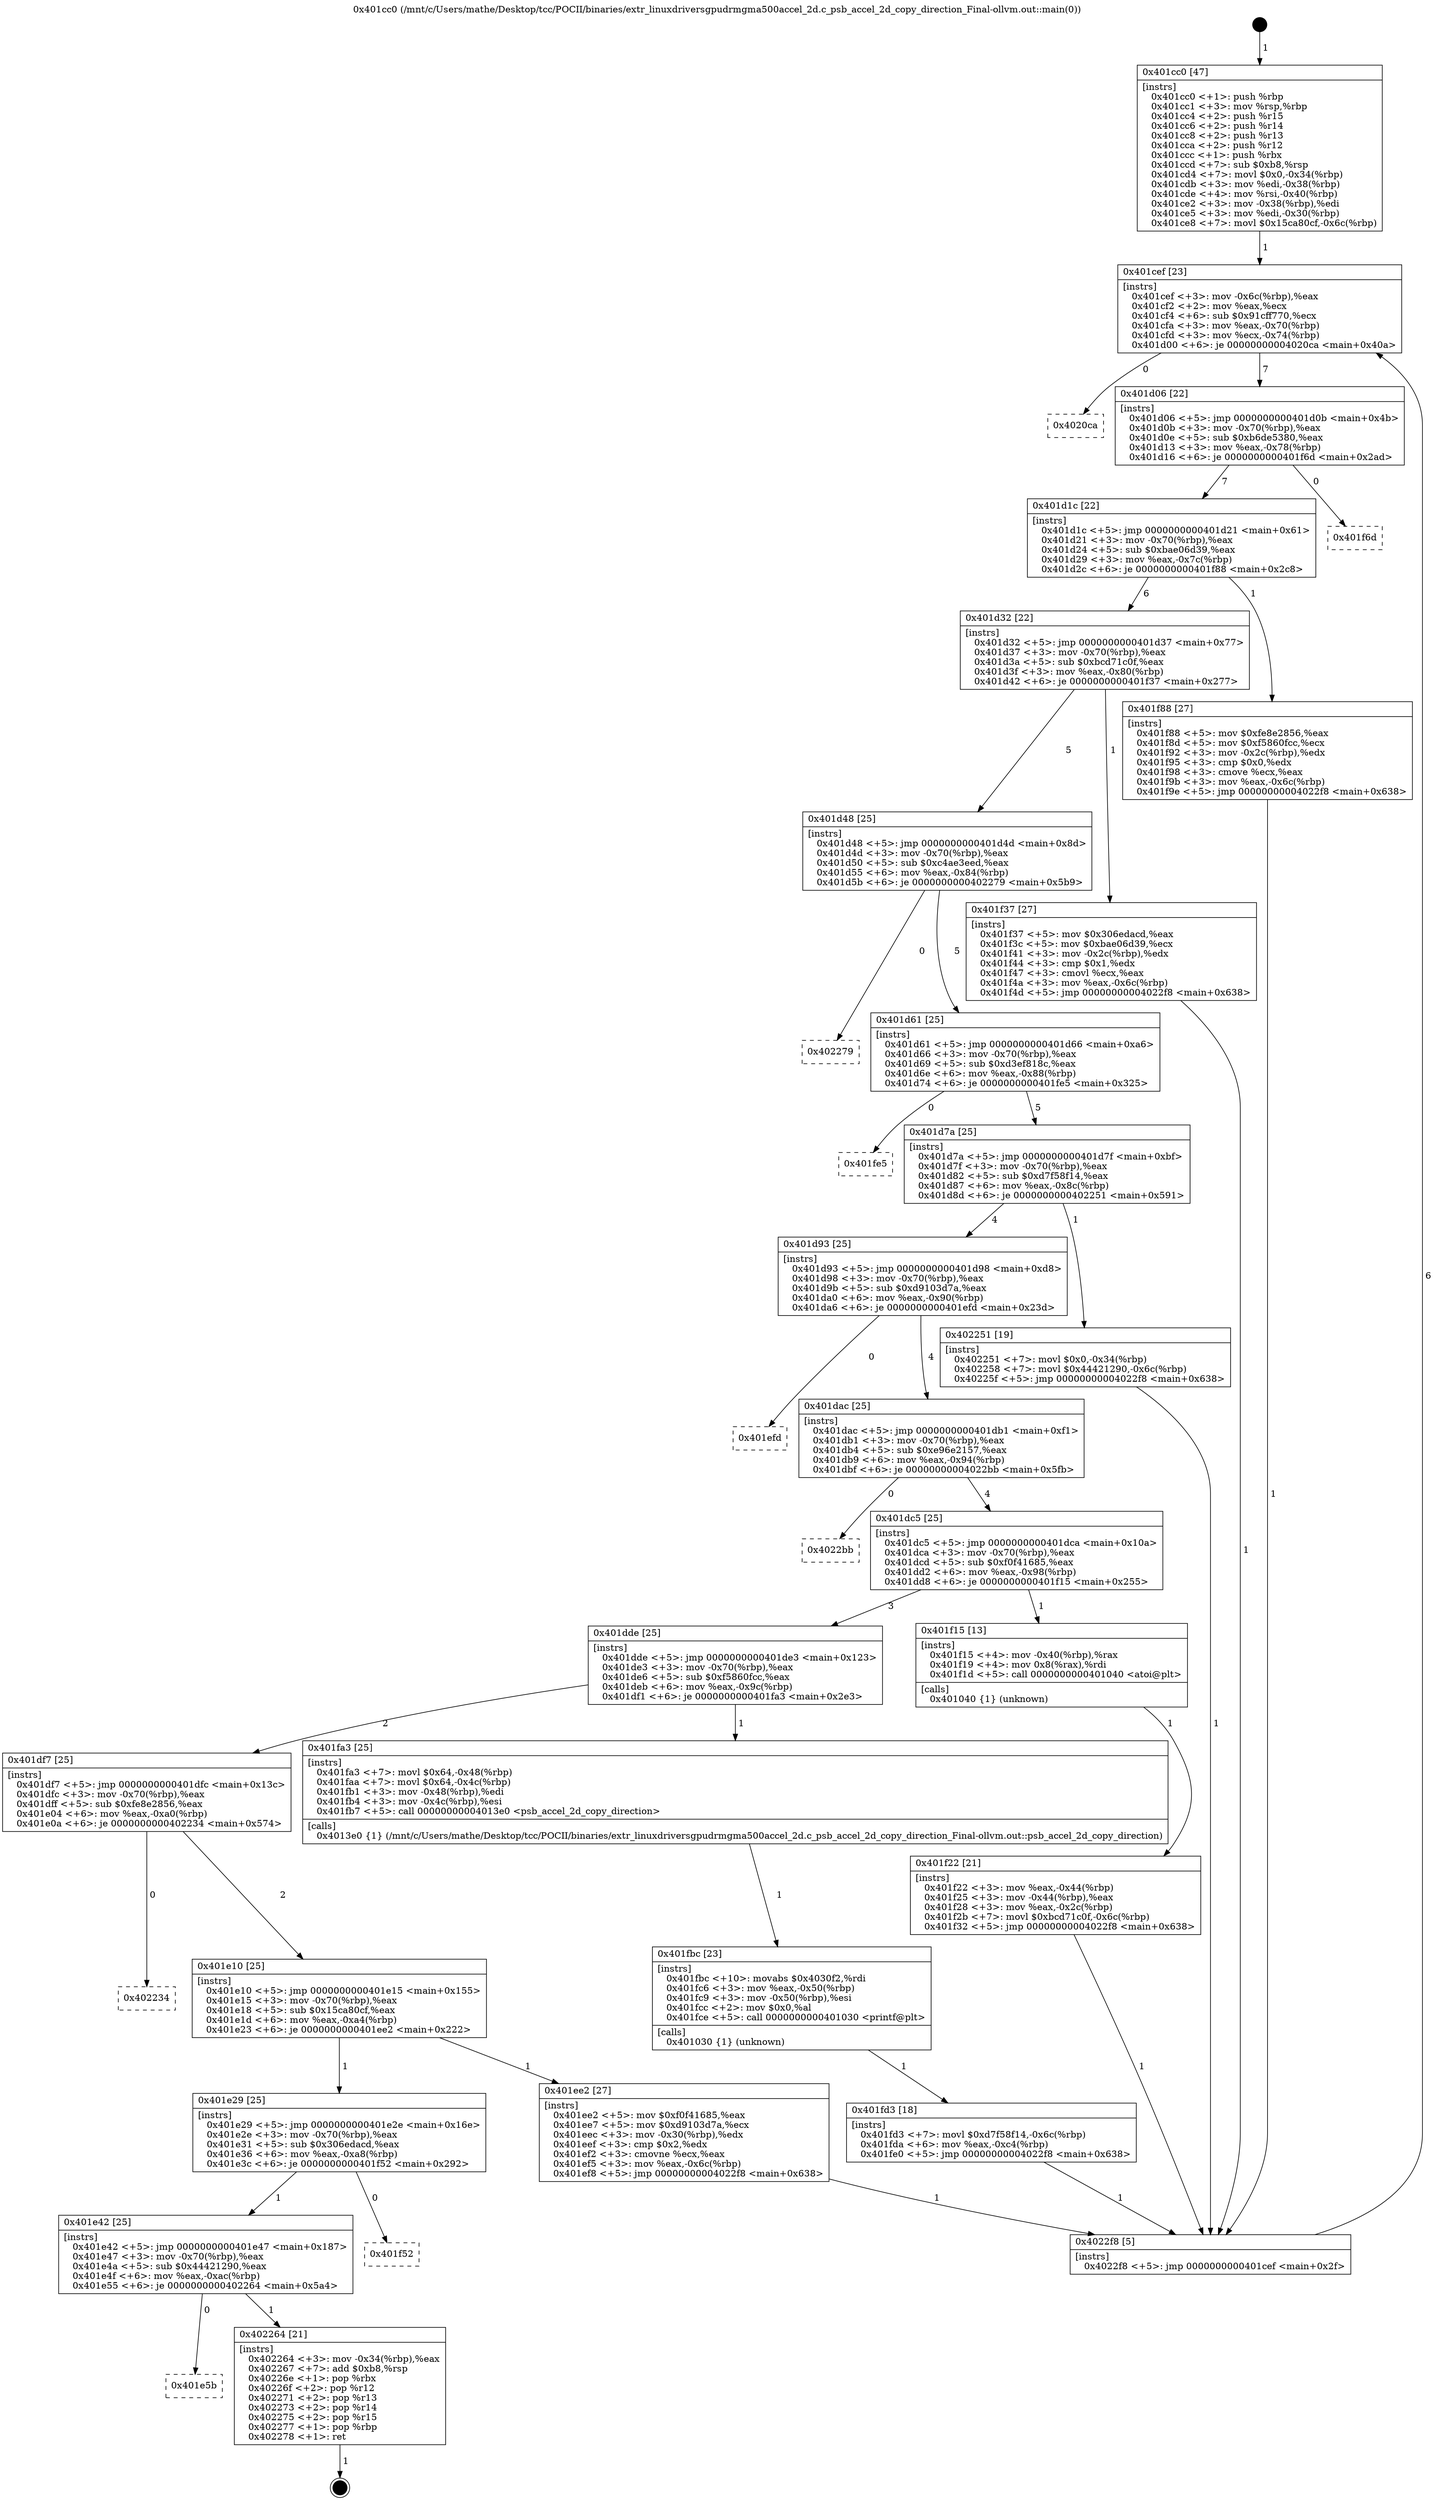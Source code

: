 digraph "0x401cc0" {
  label = "0x401cc0 (/mnt/c/Users/mathe/Desktop/tcc/POCII/binaries/extr_linuxdriversgpudrmgma500accel_2d.c_psb_accel_2d_copy_direction_Final-ollvm.out::main(0))"
  labelloc = "t"
  node[shape=record]

  Entry [label="",width=0.3,height=0.3,shape=circle,fillcolor=black,style=filled]
  "0x401cef" [label="{
     0x401cef [23]\l
     | [instrs]\l
     &nbsp;&nbsp;0x401cef \<+3\>: mov -0x6c(%rbp),%eax\l
     &nbsp;&nbsp;0x401cf2 \<+2\>: mov %eax,%ecx\l
     &nbsp;&nbsp;0x401cf4 \<+6\>: sub $0x91cff770,%ecx\l
     &nbsp;&nbsp;0x401cfa \<+3\>: mov %eax,-0x70(%rbp)\l
     &nbsp;&nbsp;0x401cfd \<+3\>: mov %ecx,-0x74(%rbp)\l
     &nbsp;&nbsp;0x401d00 \<+6\>: je 00000000004020ca \<main+0x40a\>\l
  }"]
  "0x4020ca" [label="{
     0x4020ca\l
  }", style=dashed]
  "0x401d06" [label="{
     0x401d06 [22]\l
     | [instrs]\l
     &nbsp;&nbsp;0x401d06 \<+5\>: jmp 0000000000401d0b \<main+0x4b\>\l
     &nbsp;&nbsp;0x401d0b \<+3\>: mov -0x70(%rbp),%eax\l
     &nbsp;&nbsp;0x401d0e \<+5\>: sub $0xb6de5380,%eax\l
     &nbsp;&nbsp;0x401d13 \<+3\>: mov %eax,-0x78(%rbp)\l
     &nbsp;&nbsp;0x401d16 \<+6\>: je 0000000000401f6d \<main+0x2ad\>\l
  }"]
  Exit [label="",width=0.3,height=0.3,shape=circle,fillcolor=black,style=filled,peripheries=2]
  "0x401f6d" [label="{
     0x401f6d\l
  }", style=dashed]
  "0x401d1c" [label="{
     0x401d1c [22]\l
     | [instrs]\l
     &nbsp;&nbsp;0x401d1c \<+5\>: jmp 0000000000401d21 \<main+0x61\>\l
     &nbsp;&nbsp;0x401d21 \<+3\>: mov -0x70(%rbp),%eax\l
     &nbsp;&nbsp;0x401d24 \<+5\>: sub $0xbae06d39,%eax\l
     &nbsp;&nbsp;0x401d29 \<+3\>: mov %eax,-0x7c(%rbp)\l
     &nbsp;&nbsp;0x401d2c \<+6\>: je 0000000000401f88 \<main+0x2c8\>\l
  }"]
  "0x401e5b" [label="{
     0x401e5b\l
  }", style=dashed]
  "0x401f88" [label="{
     0x401f88 [27]\l
     | [instrs]\l
     &nbsp;&nbsp;0x401f88 \<+5\>: mov $0xfe8e2856,%eax\l
     &nbsp;&nbsp;0x401f8d \<+5\>: mov $0xf5860fcc,%ecx\l
     &nbsp;&nbsp;0x401f92 \<+3\>: mov -0x2c(%rbp),%edx\l
     &nbsp;&nbsp;0x401f95 \<+3\>: cmp $0x0,%edx\l
     &nbsp;&nbsp;0x401f98 \<+3\>: cmove %ecx,%eax\l
     &nbsp;&nbsp;0x401f9b \<+3\>: mov %eax,-0x6c(%rbp)\l
     &nbsp;&nbsp;0x401f9e \<+5\>: jmp 00000000004022f8 \<main+0x638\>\l
  }"]
  "0x401d32" [label="{
     0x401d32 [22]\l
     | [instrs]\l
     &nbsp;&nbsp;0x401d32 \<+5\>: jmp 0000000000401d37 \<main+0x77\>\l
     &nbsp;&nbsp;0x401d37 \<+3\>: mov -0x70(%rbp),%eax\l
     &nbsp;&nbsp;0x401d3a \<+5\>: sub $0xbcd71c0f,%eax\l
     &nbsp;&nbsp;0x401d3f \<+3\>: mov %eax,-0x80(%rbp)\l
     &nbsp;&nbsp;0x401d42 \<+6\>: je 0000000000401f37 \<main+0x277\>\l
  }"]
  "0x402264" [label="{
     0x402264 [21]\l
     | [instrs]\l
     &nbsp;&nbsp;0x402264 \<+3\>: mov -0x34(%rbp),%eax\l
     &nbsp;&nbsp;0x402267 \<+7\>: add $0xb8,%rsp\l
     &nbsp;&nbsp;0x40226e \<+1\>: pop %rbx\l
     &nbsp;&nbsp;0x40226f \<+2\>: pop %r12\l
     &nbsp;&nbsp;0x402271 \<+2\>: pop %r13\l
     &nbsp;&nbsp;0x402273 \<+2\>: pop %r14\l
     &nbsp;&nbsp;0x402275 \<+2\>: pop %r15\l
     &nbsp;&nbsp;0x402277 \<+1\>: pop %rbp\l
     &nbsp;&nbsp;0x402278 \<+1\>: ret\l
  }"]
  "0x401f37" [label="{
     0x401f37 [27]\l
     | [instrs]\l
     &nbsp;&nbsp;0x401f37 \<+5\>: mov $0x306edacd,%eax\l
     &nbsp;&nbsp;0x401f3c \<+5\>: mov $0xbae06d39,%ecx\l
     &nbsp;&nbsp;0x401f41 \<+3\>: mov -0x2c(%rbp),%edx\l
     &nbsp;&nbsp;0x401f44 \<+3\>: cmp $0x1,%edx\l
     &nbsp;&nbsp;0x401f47 \<+3\>: cmovl %ecx,%eax\l
     &nbsp;&nbsp;0x401f4a \<+3\>: mov %eax,-0x6c(%rbp)\l
     &nbsp;&nbsp;0x401f4d \<+5\>: jmp 00000000004022f8 \<main+0x638\>\l
  }"]
  "0x401d48" [label="{
     0x401d48 [25]\l
     | [instrs]\l
     &nbsp;&nbsp;0x401d48 \<+5\>: jmp 0000000000401d4d \<main+0x8d\>\l
     &nbsp;&nbsp;0x401d4d \<+3\>: mov -0x70(%rbp),%eax\l
     &nbsp;&nbsp;0x401d50 \<+5\>: sub $0xc4ae3eed,%eax\l
     &nbsp;&nbsp;0x401d55 \<+6\>: mov %eax,-0x84(%rbp)\l
     &nbsp;&nbsp;0x401d5b \<+6\>: je 0000000000402279 \<main+0x5b9\>\l
  }"]
  "0x401e42" [label="{
     0x401e42 [25]\l
     | [instrs]\l
     &nbsp;&nbsp;0x401e42 \<+5\>: jmp 0000000000401e47 \<main+0x187\>\l
     &nbsp;&nbsp;0x401e47 \<+3\>: mov -0x70(%rbp),%eax\l
     &nbsp;&nbsp;0x401e4a \<+5\>: sub $0x44421290,%eax\l
     &nbsp;&nbsp;0x401e4f \<+6\>: mov %eax,-0xac(%rbp)\l
     &nbsp;&nbsp;0x401e55 \<+6\>: je 0000000000402264 \<main+0x5a4\>\l
  }"]
  "0x402279" [label="{
     0x402279\l
  }", style=dashed]
  "0x401d61" [label="{
     0x401d61 [25]\l
     | [instrs]\l
     &nbsp;&nbsp;0x401d61 \<+5\>: jmp 0000000000401d66 \<main+0xa6\>\l
     &nbsp;&nbsp;0x401d66 \<+3\>: mov -0x70(%rbp),%eax\l
     &nbsp;&nbsp;0x401d69 \<+5\>: sub $0xd3ef818c,%eax\l
     &nbsp;&nbsp;0x401d6e \<+6\>: mov %eax,-0x88(%rbp)\l
     &nbsp;&nbsp;0x401d74 \<+6\>: je 0000000000401fe5 \<main+0x325\>\l
  }"]
  "0x401f52" [label="{
     0x401f52\l
  }", style=dashed]
  "0x401fe5" [label="{
     0x401fe5\l
  }", style=dashed]
  "0x401d7a" [label="{
     0x401d7a [25]\l
     | [instrs]\l
     &nbsp;&nbsp;0x401d7a \<+5\>: jmp 0000000000401d7f \<main+0xbf\>\l
     &nbsp;&nbsp;0x401d7f \<+3\>: mov -0x70(%rbp),%eax\l
     &nbsp;&nbsp;0x401d82 \<+5\>: sub $0xd7f58f14,%eax\l
     &nbsp;&nbsp;0x401d87 \<+6\>: mov %eax,-0x8c(%rbp)\l
     &nbsp;&nbsp;0x401d8d \<+6\>: je 0000000000402251 \<main+0x591\>\l
  }"]
  "0x401fd3" [label="{
     0x401fd3 [18]\l
     | [instrs]\l
     &nbsp;&nbsp;0x401fd3 \<+7\>: movl $0xd7f58f14,-0x6c(%rbp)\l
     &nbsp;&nbsp;0x401fda \<+6\>: mov %eax,-0xc4(%rbp)\l
     &nbsp;&nbsp;0x401fe0 \<+5\>: jmp 00000000004022f8 \<main+0x638\>\l
  }"]
  "0x402251" [label="{
     0x402251 [19]\l
     | [instrs]\l
     &nbsp;&nbsp;0x402251 \<+7\>: movl $0x0,-0x34(%rbp)\l
     &nbsp;&nbsp;0x402258 \<+7\>: movl $0x44421290,-0x6c(%rbp)\l
     &nbsp;&nbsp;0x40225f \<+5\>: jmp 00000000004022f8 \<main+0x638\>\l
  }"]
  "0x401d93" [label="{
     0x401d93 [25]\l
     | [instrs]\l
     &nbsp;&nbsp;0x401d93 \<+5\>: jmp 0000000000401d98 \<main+0xd8\>\l
     &nbsp;&nbsp;0x401d98 \<+3\>: mov -0x70(%rbp),%eax\l
     &nbsp;&nbsp;0x401d9b \<+5\>: sub $0xd9103d7a,%eax\l
     &nbsp;&nbsp;0x401da0 \<+6\>: mov %eax,-0x90(%rbp)\l
     &nbsp;&nbsp;0x401da6 \<+6\>: je 0000000000401efd \<main+0x23d\>\l
  }"]
  "0x401fbc" [label="{
     0x401fbc [23]\l
     | [instrs]\l
     &nbsp;&nbsp;0x401fbc \<+10\>: movabs $0x4030f2,%rdi\l
     &nbsp;&nbsp;0x401fc6 \<+3\>: mov %eax,-0x50(%rbp)\l
     &nbsp;&nbsp;0x401fc9 \<+3\>: mov -0x50(%rbp),%esi\l
     &nbsp;&nbsp;0x401fcc \<+2\>: mov $0x0,%al\l
     &nbsp;&nbsp;0x401fce \<+5\>: call 0000000000401030 \<printf@plt\>\l
     | [calls]\l
     &nbsp;&nbsp;0x401030 \{1\} (unknown)\l
  }"]
  "0x401efd" [label="{
     0x401efd\l
  }", style=dashed]
  "0x401dac" [label="{
     0x401dac [25]\l
     | [instrs]\l
     &nbsp;&nbsp;0x401dac \<+5\>: jmp 0000000000401db1 \<main+0xf1\>\l
     &nbsp;&nbsp;0x401db1 \<+3\>: mov -0x70(%rbp),%eax\l
     &nbsp;&nbsp;0x401db4 \<+5\>: sub $0xe96e2157,%eax\l
     &nbsp;&nbsp;0x401db9 \<+6\>: mov %eax,-0x94(%rbp)\l
     &nbsp;&nbsp;0x401dbf \<+6\>: je 00000000004022bb \<main+0x5fb\>\l
  }"]
  "0x401f22" [label="{
     0x401f22 [21]\l
     | [instrs]\l
     &nbsp;&nbsp;0x401f22 \<+3\>: mov %eax,-0x44(%rbp)\l
     &nbsp;&nbsp;0x401f25 \<+3\>: mov -0x44(%rbp),%eax\l
     &nbsp;&nbsp;0x401f28 \<+3\>: mov %eax,-0x2c(%rbp)\l
     &nbsp;&nbsp;0x401f2b \<+7\>: movl $0xbcd71c0f,-0x6c(%rbp)\l
     &nbsp;&nbsp;0x401f32 \<+5\>: jmp 00000000004022f8 \<main+0x638\>\l
  }"]
  "0x4022bb" [label="{
     0x4022bb\l
  }", style=dashed]
  "0x401dc5" [label="{
     0x401dc5 [25]\l
     | [instrs]\l
     &nbsp;&nbsp;0x401dc5 \<+5\>: jmp 0000000000401dca \<main+0x10a\>\l
     &nbsp;&nbsp;0x401dca \<+3\>: mov -0x70(%rbp),%eax\l
     &nbsp;&nbsp;0x401dcd \<+5\>: sub $0xf0f41685,%eax\l
     &nbsp;&nbsp;0x401dd2 \<+6\>: mov %eax,-0x98(%rbp)\l
     &nbsp;&nbsp;0x401dd8 \<+6\>: je 0000000000401f15 \<main+0x255\>\l
  }"]
  "0x401cc0" [label="{
     0x401cc0 [47]\l
     | [instrs]\l
     &nbsp;&nbsp;0x401cc0 \<+1\>: push %rbp\l
     &nbsp;&nbsp;0x401cc1 \<+3\>: mov %rsp,%rbp\l
     &nbsp;&nbsp;0x401cc4 \<+2\>: push %r15\l
     &nbsp;&nbsp;0x401cc6 \<+2\>: push %r14\l
     &nbsp;&nbsp;0x401cc8 \<+2\>: push %r13\l
     &nbsp;&nbsp;0x401cca \<+2\>: push %r12\l
     &nbsp;&nbsp;0x401ccc \<+1\>: push %rbx\l
     &nbsp;&nbsp;0x401ccd \<+7\>: sub $0xb8,%rsp\l
     &nbsp;&nbsp;0x401cd4 \<+7\>: movl $0x0,-0x34(%rbp)\l
     &nbsp;&nbsp;0x401cdb \<+3\>: mov %edi,-0x38(%rbp)\l
     &nbsp;&nbsp;0x401cde \<+4\>: mov %rsi,-0x40(%rbp)\l
     &nbsp;&nbsp;0x401ce2 \<+3\>: mov -0x38(%rbp),%edi\l
     &nbsp;&nbsp;0x401ce5 \<+3\>: mov %edi,-0x30(%rbp)\l
     &nbsp;&nbsp;0x401ce8 \<+7\>: movl $0x15ca80cf,-0x6c(%rbp)\l
  }"]
  "0x401f15" [label="{
     0x401f15 [13]\l
     | [instrs]\l
     &nbsp;&nbsp;0x401f15 \<+4\>: mov -0x40(%rbp),%rax\l
     &nbsp;&nbsp;0x401f19 \<+4\>: mov 0x8(%rax),%rdi\l
     &nbsp;&nbsp;0x401f1d \<+5\>: call 0000000000401040 \<atoi@plt\>\l
     | [calls]\l
     &nbsp;&nbsp;0x401040 \{1\} (unknown)\l
  }"]
  "0x401dde" [label="{
     0x401dde [25]\l
     | [instrs]\l
     &nbsp;&nbsp;0x401dde \<+5\>: jmp 0000000000401de3 \<main+0x123\>\l
     &nbsp;&nbsp;0x401de3 \<+3\>: mov -0x70(%rbp),%eax\l
     &nbsp;&nbsp;0x401de6 \<+5\>: sub $0xf5860fcc,%eax\l
     &nbsp;&nbsp;0x401deb \<+6\>: mov %eax,-0x9c(%rbp)\l
     &nbsp;&nbsp;0x401df1 \<+6\>: je 0000000000401fa3 \<main+0x2e3\>\l
  }"]
  "0x4022f8" [label="{
     0x4022f8 [5]\l
     | [instrs]\l
     &nbsp;&nbsp;0x4022f8 \<+5\>: jmp 0000000000401cef \<main+0x2f\>\l
  }"]
  "0x401fa3" [label="{
     0x401fa3 [25]\l
     | [instrs]\l
     &nbsp;&nbsp;0x401fa3 \<+7\>: movl $0x64,-0x48(%rbp)\l
     &nbsp;&nbsp;0x401faa \<+7\>: movl $0x64,-0x4c(%rbp)\l
     &nbsp;&nbsp;0x401fb1 \<+3\>: mov -0x48(%rbp),%edi\l
     &nbsp;&nbsp;0x401fb4 \<+3\>: mov -0x4c(%rbp),%esi\l
     &nbsp;&nbsp;0x401fb7 \<+5\>: call 00000000004013e0 \<psb_accel_2d_copy_direction\>\l
     | [calls]\l
     &nbsp;&nbsp;0x4013e0 \{1\} (/mnt/c/Users/mathe/Desktop/tcc/POCII/binaries/extr_linuxdriversgpudrmgma500accel_2d.c_psb_accel_2d_copy_direction_Final-ollvm.out::psb_accel_2d_copy_direction)\l
  }"]
  "0x401df7" [label="{
     0x401df7 [25]\l
     | [instrs]\l
     &nbsp;&nbsp;0x401df7 \<+5\>: jmp 0000000000401dfc \<main+0x13c\>\l
     &nbsp;&nbsp;0x401dfc \<+3\>: mov -0x70(%rbp),%eax\l
     &nbsp;&nbsp;0x401dff \<+5\>: sub $0xfe8e2856,%eax\l
     &nbsp;&nbsp;0x401e04 \<+6\>: mov %eax,-0xa0(%rbp)\l
     &nbsp;&nbsp;0x401e0a \<+6\>: je 0000000000402234 \<main+0x574\>\l
  }"]
  "0x401e29" [label="{
     0x401e29 [25]\l
     | [instrs]\l
     &nbsp;&nbsp;0x401e29 \<+5\>: jmp 0000000000401e2e \<main+0x16e\>\l
     &nbsp;&nbsp;0x401e2e \<+3\>: mov -0x70(%rbp),%eax\l
     &nbsp;&nbsp;0x401e31 \<+5\>: sub $0x306edacd,%eax\l
     &nbsp;&nbsp;0x401e36 \<+6\>: mov %eax,-0xa8(%rbp)\l
     &nbsp;&nbsp;0x401e3c \<+6\>: je 0000000000401f52 \<main+0x292\>\l
  }"]
  "0x402234" [label="{
     0x402234\l
  }", style=dashed]
  "0x401e10" [label="{
     0x401e10 [25]\l
     | [instrs]\l
     &nbsp;&nbsp;0x401e10 \<+5\>: jmp 0000000000401e15 \<main+0x155\>\l
     &nbsp;&nbsp;0x401e15 \<+3\>: mov -0x70(%rbp),%eax\l
     &nbsp;&nbsp;0x401e18 \<+5\>: sub $0x15ca80cf,%eax\l
     &nbsp;&nbsp;0x401e1d \<+6\>: mov %eax,-0xa4(%rbp)\l
     &nbsp;&nbsp;0x401e23 \<+6\>: je 0000000000401ee2 \<main+0x222\>\l
  }"]
  "0x401ee2" [label="{
     0x401ee2 [27]\l
     | [instrs]\l
     &nbsp;&nbsp;0x401ee2 \<+5\>: mov $0xf0f41685,%eax\l
     &nbsp;&nbsp;0x401ee7 \<+5\>: mov $0xd9103d7a,%ecx\l
     &nbsp;&nbsp;0x401eec \<+3\>: mov -0x30(%rbp),%edx\l
     &nbsp;&nbsp;0x401eef \<+3\>: cmp $0x2,%edx\l
     &nbsp;&nbsp;0x401ef2 \<+3\>: cmovne %ecx,%eax\l
     &nbsp;&nbsp;0x401ef5 \<+3\>: mov %eax,-0x6c(%rbp)\l
     &nbsp;&nbsp;0x401ef8 \<+5\>: jmp 00000000004022f8 \<main+0x638\>\l
  }"]
  Entry -> "0x401cc0" [label=" 1"]
  "0x401cef" -> "0x4020ca" [label=" 0"]
  "0x401cef" -> "0x401d06" [label=" 7"]
  "0x402264" -> Exit [label=" 1"]
  "0x401d06" -> "0x401f6d" [label=" 0"]
  "0x401d06" -> "0x401d1c" [label=" 7"]
  "0x401e42" -> "0x401e5b" [label=" 0"]
  "0x401d1c" -> "0x401f88" [label=" 1"]
  "0x401d1c" -> "0x401d32" [label=" 6"]
  "0x401e42" -> "0x402264" [label=" 1"]
  "0x401d32" -> "0x401f37" [label=" 1"]
  "0x401d32" -> "0x401d48" [label=" 5"]
  "0x401e29" -> "0x401e42" [label=" 1"]
  "0x401d48" -> "0x402279" [label=" 0"]
  "0x401d48" -> "0x401d61" [label=" 5"]
  "0x401e29" -> "0x401f52" [label=" 0"]
  "0x401d61" -> "0x401fe5" [label=" 0"]
  "0x401d61" -> "0x401d7a" [label=" 5"]
  "0x402251" -> "0x4022f8" [label=" 1"]
  "0x401d7a" -> "0x402251" [label=" 1"]
  "0x401d7a" -> "0x401d93" [label=" 4"]
  "0x401fd3" -> "0x4022f8" [label=" 1"]
  "0x401d93" -> "0x401efd" [label=" 0"]
  "0x401d93" -> "0x401dac" [label=" 4"]
  "0x401fbc" -> "0x401fd3" [label=" 1"]
  "0x401dac" -> "0x4022bb" [label=" 0"]
  "0x401dac" -> "0x401dc5" [label=" 4"]
  "0x401fa3" -> "0x401fbc" [label=" 1"]
  "0x401dc5" -> "0x401f15" [label=" 1"]
  "0x401dc5" -> "0x401dde" [label=" 3"]
  "0x401f88" -> "0x4022f8" [label=" 1"]
  "0x401dde" -> "0x401fa3" [label=" 1"]
  "0x401dde" -> "0x401df7" [label=" 2"]
  "0x401f37" -> "0x4022f8" [label=" 1"]
  "0x401df7" -> "0x402234" [label=" 0"]
  "0x401df7" -> "0x401e10" [label=" 2"]
  "0x401f22" -> "0x4022f8" [label=" 1"]
  "0x401e10" -> "0x401ee2" [label=" 1"]
  "0x401e10" -> "0x401e29" [label=" 1"]
  "0x401ee2" -> "0x4022f8" [label=" 1"]
  "0x401cc0" -> "0x401cef" [label=" 1"]
  "0x4022f8" -> "0x401cef" [label=" 6"]
  "0x401f15" -> "0x401f22" [label=" 1"]
}
